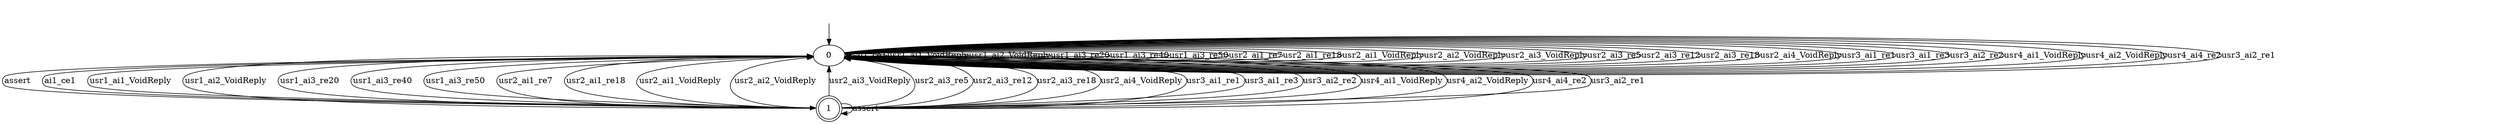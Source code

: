 digraph T3 {
0 [label="0"];
1 [label="1", shape=doublecircle];
0 -> 0  [label="ai1_ce1"];
0 -> 0  [label="usr1_ai1_VoidReply"];
0 -> 0  [label="usr1_ai2_VoidReply"];
0 -> 0  [label="usr1_ai3_re20"];
0 -> 0  [label="usr1_ai3_re40"];
0 -> 0  [label="usr1_ai3_re50"];
0 -> 0  [label="usr2_ai1_re7"];
0 -> 0  [label="usr2_ai1_re18"];
0 -> 0  [label="usr2_ai1_VoidReply"];
0 -> 0  [label="usr2_ai2_VoidReply"];
0 -> 0  [label="usr2_ai3_VoidReply"];
0 -> 0  [label="usr2_ai3_re5"];
0 -> 0  [label="usr2_ai3_re12"];
0 -> 0  [label="usr2_ai3_re18"];
0 -> 0  [label="usr2_ai4_VoidReply"];
0 -> 0  [label="usr3_ai1_re1"];
0 -> 0  [label="usr3_ai1_re3"];
0 -> 0  [label="usr3_ai2_re2"];
0 -> 0  [label="usr4_ai1_VoidReply"];
0 -> 0  [label="usr4_ai2_VoidReply"];
0 -> 0  [label="usr4_ai4_re2"];
0 -> 0  [label="usr3_ai2_re1"];
0 -> 1  [label="assert"];
1 -> 0  [label="ai1_ce1"];
1 -> 0  [label="usr1_ai1_VoidReply"];
1 -> 0  [label="usr1_ai2_VoidReply"];
1 -> 0  [label="usr1_ai3_re20"];
1 -> 0  [label="usr1_ai3_re40"];
1 -> 0  [label="usr1_ai3_re50"];
1 -> 0  [label="usr2_ai1_re7"];
1 -> 0  [label="usr2_ai1_re18"];
1 -> 0  [label="usr2_ai1_VoidReply"];
1 -> 0  [label="usr2_ai2_VoidReply"];
1 -> 0  [label="usr2_ai3_VoidReply"];
1 -> 0  [label="usr2_ai3_re5"];
1 -> 0  [label="usr2_ai3_re12"];
1 -> 0  [label="usr2_ai3_re18"];
1 -> 0  [label="usr2_ai4_VoidReply"];
1 -> 0  [label="usr3_ai1_re1"];
1 -> 0  [label="usr3_ai1_re3"];
1 -> 0  [label="usr3_ai2_re2"];
1 -> 0  [label="usr4_ai1_VoidReply"];
1 -> 0  [label="usr4_ai2_VoidReply"];
1 -> 0  [label="usr4_ai4_re2"];
1 -> 0  [label="usr3_ai2_re1"];
1 -> 1  [label="assert"];
__start0 [label="", shape=none];
__start0 -> 0  [label=""];
}
